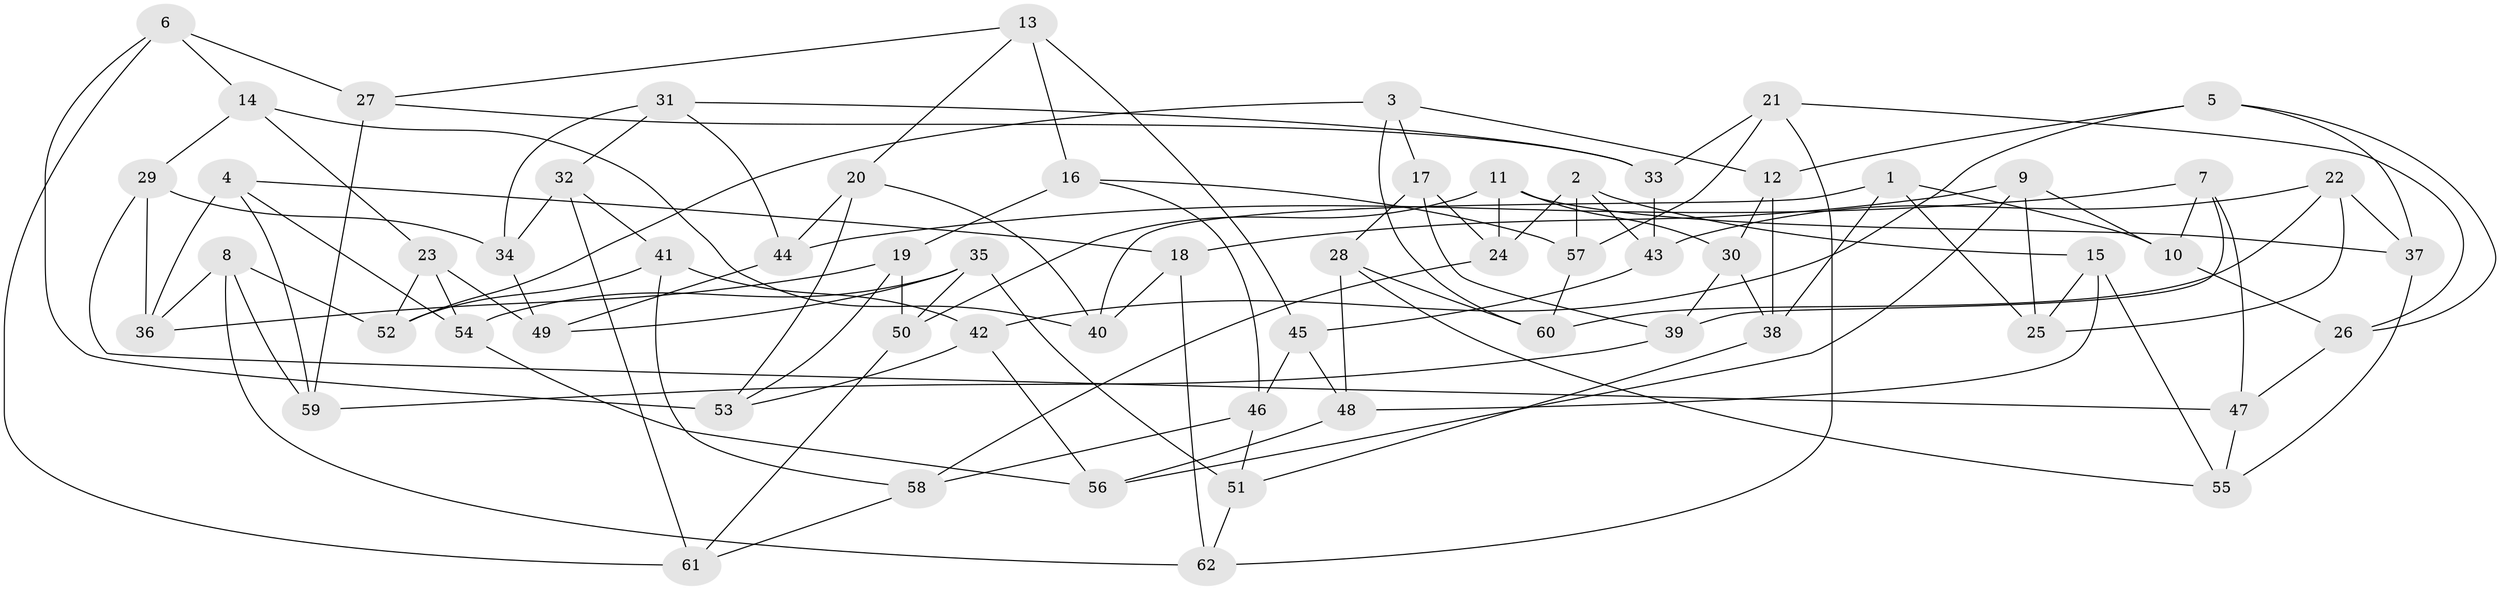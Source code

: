 // Generated by graph-tools (version 1.1) at 2025/50/03/09/25 03:50:48]
// undirected, 62 vertices, 124 edges
graph export_dot {
graph [start="1"]
  node [color=gray90,style=filled];
  1;
  2;
  3;
  4;
  5;
  6;
  7;
  8;
  9;
  10;
  11;
  12;
  13;
  14;
  15;
  16;
  17;
  18;
  19;
  20;
  21;
  22;
  23;
  24;
  25;
  26;
  27;
  28;
  29;
  30;
  31;
  32;
  33;
  34;
  35;
  36;
  37;
  38;
  39;
  40;
  41;
  42;
  43;
  44;
  45;
  46;
  47;
  48;
  49;
  50;
  51;
  52;
  53;
  54;
  55;
  56;
  57;
  58;
  59;
  60;
  61;
  62;
  1 -- 40;
  1 -- 25;
  1 -- 38;
  1 -- 10;
  2 -- 24;
  2 -- 15;
  2 -- 57;
  2 -- 43;
  3 -- 52;
  3 -- 17;
  3 -- 60;
  3 -- 12;
  4 -- 54;
  4 -- 18;
  4 -- 59;
  4 -- 36;
  5 -- 37;
  5 -- 26;
  5 -- 12;
  5 -- 42;
  6 -- 27;
  6 -- 61;
  6 -- 14;
  6 -- 53;
  7 -- 44;
  7 -- 39;
  7 -- 47;
  7 -- 10;
  8 -- 59;
  8 -- 36;
  8 -- 52;
  8 -- 62;
  9 -- 56;
  9 -- 10;
  9 -- 25;
  9 -- 18;
  10 -- 26;
  11 -- 30;
  11 -- 37;
  11 -- 50;
  11 -- 24;
  12 -- 30;
  12 -- 38;
  13 -- 20;
  13 -- 27;
  13 -- 45;
  13 -- 16;
  14 -- 29;
  14 -- 23;
  14 -- 40;
  15 -- 55;
  15 -- 25;
  15 -- 48;
  16 -- 19;
  16 -- 46;
  16 -- 57;
  17 -- 39;
  17 -- 28;
  17 -- 24;
  18 -- 40;
  18 -- 62;
  19 -- 36;
  19 -- 53;
  19 -- 50;
  20 -- 44;
  20 -- 40;
  20 -- 53;
  21 -- 33;
  21 -- 62;
  21 -- 26;
  21 -- 57;
  22 -- 43;
  22 -- 37;
  22 -- 25;
  22 -- 60;
  23 -- 54;
  23 -- 49;
  23 -- 52;
  24 -- 58;
  26 -- 47;
  27 -- 33;
  27 -- 59;
  28 -- 55;
  28 -- 60;
  28 -- 48;
  29 -- 36;
  29 -- 34;
  29 -- 47;
  30 -- 39;
  30 -- 38;
  31 -- 44;
  31 -- 33;
  31 -- 32;
  31 -- 34;
  32 -- 61;
  32 -- 34;
  32 -- 41;
  33 -- 43;
  34 -- 49;
  35 -- 51;
  35 -- 49;
  35 -- 54;
  35 -- 50;
  37 -- 55;
  38 -- 51;
  39 -- 59;
  41 -- 58;
  41 -- 42;
  41 -- 52;
  42 -- 53;
  42 -- 56;
  43 -- 45;
  44 -- 49;
  45 -- 46;
  45 -- 48;
  46 -- 58;
  46 -- 51;
  47 -- 55;
  48 -- 56;
  50 -- 61;
  51 -- 62;
  54 -- 56;
  57 -- 60;
  58 -- 61;
}
